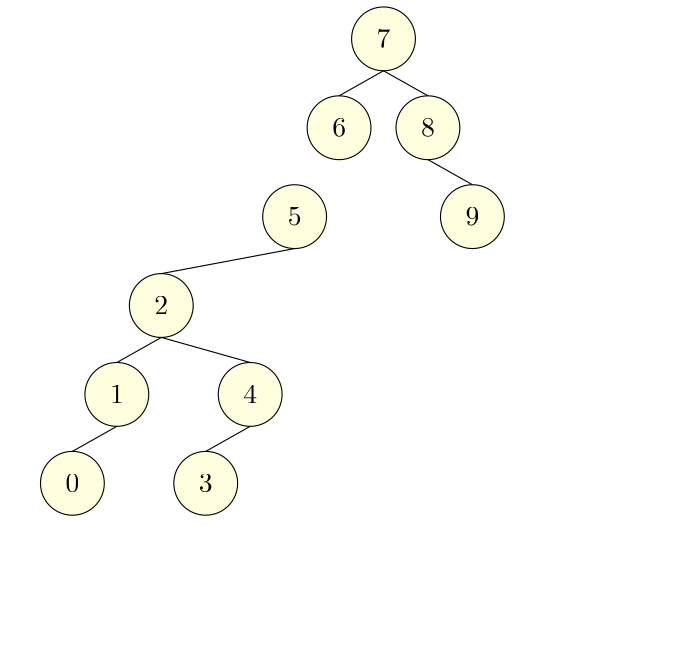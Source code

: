 <?xml version="1.0"?>
<!DOCTYPE ipe SYSTEM "ipe.dtd">
<ipe version="70010" creator="Ipe 7.0.10">
<info created="D:20101105075742" modified="D:20101124140557"/>
<ipestyle name="basic">
<symbol name="arrow/arc(spx)">
<path stroke="sym-stroke" fill="sym-stroke" pen="sym-pen">
0 0 m
-1 0.333 l
-1 -0.333 l
h
</path>
</symbol>
<symbol name="arrow/farc(spx)">
<path stroke="sym-stroke" fill="white" pen="sym-pen">
0 0 m
-1 0.333 l
-1 -0.333 l
h
</path>
</symbol>
<symbol name="mark/circle(sx)" transformations="translations">
<path fill="sym-stroke">
0.6 0 0 0.6 0 0 e
0.4 0 0 0.4 0 0 e
</path>
</symbol>
<symbol name="mark/disk(sx)" transformations="translations">
<path fill="sym-stroke">
0.6 0 0 0.6 0 0 e
</path>
</symbol>
<symbol name="mark/fdisk(sfx)" transformations="translations">
<group>
<path fill="sym-stroke" fillrule="eofill">
0.6 0 0 0.6 0 0 e
0.4 0 0 0.4 0 0 e
</path>
<path fill="sym-fill">
0.4 0 0 0.4 0 0 e
</path>
</group>
</symbol>
<symbol name="mark/box(sx)" transformations="translations">
<path fill="sym-stroke" fillrule="eofill">
-0.6 -0.6 m
0.6 -0.6 l
0.6 0.6 l
-0.6 0.6 l
h
-0.4 -0.4 m
0.4 -0.4 l
0.4 0.4 l
-0.4 0.4 l
h
</path>
</symbol>
<symbol name="mark/square(sx)" transformations="translations">
<path fill="sym-stroke">
-0.6 -0.6 m
0.6 -0.6 l
0.6 0.6 l
-0.6 0.6 l
h
</path>
</symbol>
<symbol name="mark/fsquare(sfx)" transformations="translations">
<group>
<path fill="sym-stroke" fillrule="eofill">
-0.6 -0.6 m
0.6 -0.6 l
0.6 0.6 l
-0.6 0.6 l
h
-0.4 -0.4 m
0.4 -0.4 l
0.4 0.4 l
-0.4 0.4 l
h
</path>
<path fill="sym-fill">
-0.4 -0.4 m
0.4 -0.4 l
0.4 0.4 l
-0.4 0.4 l
h
</path>
</group>
</symbol>
<symbol name="mark/cross(sx)" transformations="translations">
<group>
<path fill="sym-stroke">
-0.43 -0.57 m
0.57 0.43 l
0.43 0.57 l
-0.57 -0.43 l
h
</path>
<path fill="sym-stroke">
-0.43 0.57 m
0.57 -0.43 l
0.43 -0.57 l
-0.57 0.43 l
h
</path>
</group>
</symbol>
<symbol name="arrow/fnormal(spx)">
<path stroke="sym-stroke" fill="white" pen="sym-pen">
0 0 m
-1 0.333 l
-1 -0.333 l
h
</path>
</symbol>
<symbol name="arrow/pointed(spx)">
<path stroke="sym-stroke" fill="sym-stroke" pen="sym-pen">
0 0 m
-1 0.333 l
-0.8 0 l
-1 -0.333 l
h
</path>
</symbol>
<symbol name="arrow/fpointed(spx)">
<path stroke="sym-stroke" fill="white" pen="sym-pen">
0 0 m
-1 0.333 l
-0.8 0 l
-1 -0.333 l
h
</path>
</symbol>
<symbol name="arrow/linear(spx)">
<path stroke="sym-stroke" pen="sym-pen">
-1 0.333 m
0 0 l
-1 -0.333 l
</path>
</symbol>
<symbol name="arrow/fdouble(spx)">
<path stroke="sym-stroke" fill="white" pen="sym-pen">
0 0 m
-1 0.333 l
-1 -0.333 l
h
-1 0 m
-2 0.333 l
-2 -0.333 l
h
</path>
</symbol>
<symbol name="arrow/double(spx)">
<path stroke="sym-stroke" fill="sym-stroke" pen="sym-pen">
0 0 m
-1 0.333 l
-1 -0.333 l
h
-1 0 m
-2 0.333 l
-2 -0.333 l
h
</path>
</symbol>
<pen name="heavier" value="0.8"/>
<pen name="fat" value="1.2"/>
<pen name="ultrafat" value="2"/>
<symbolsize name="large" value="5"/>
<symbolsize name="small" value="2"/>
<symbolsize name="tiny" value="1.1"/>
<arrowsize name="large" value="10"/>
<arrowsize name="small" value="5"/>
<arrowsize name="tiny" value="3"/>
<color name="red" value="1 0 0"/>
<color name="green" value="0 1 0"/>
<color name="blue" value="0 0 1"/>
<color name="yellow" value="1 1 0"/>
<color name="orange" value="1 0.647 0"/>
<color name="gold" value="1 0.843 0"/>
<color name="purple" value="0.627 0.125 0.941"/>
<color name="gray" value="0.745"/>
<color name="brown" value="0.647 0.165 0.165"/>
<color name="navy" value="0 0 0.502"/>
<color name="pink" value="1 0.753 0.796"/>
<color name="seagreen" value="0.18 0.545 0.341"/>
<color name="turquoise" value="0.251 0.878 0.816"/>
<color name="violet" value="0.933 0.51 0.933"/>
<color name="darkblue" value="0 0 0.545"/>
<color name="darkcyan" value="0 0.545 0.545"/>
<color name="darkgray" value="0.663"/>
<color name="darkgreen" value="0 0.392 0"/>
<color name="darkmagenta" value="0.545 0 0.545"/>
<color name="darkorange" value="1 0.549 0"/>
<color name="darkred" value="0.545 0 0"/>
<color name="lightblue" value="0.678 0.847 0.902"/>
<color name="lightcyan" value="0.878 1 1"/>
<color name="lightgray" value="0.827"/>
<color name="lightgreen" value="0.565 0.933 0.565"/>
<color name="lightyellow" value="1 1 0.878"/>
<dashstyle name="dashed" value="[4] 0"/>
<dashstyle name="dotted" value="[1 3] 0"/>
<dashstyle name="dash dotted" value="[4 2 1 2] 0"/>
<dashstyle name="dash dot dotted" value="[4 2 1 2 1 2] 0"/>
<textsize name="large" value="\large"/>
<textsize name="Large" value="\Large"/>
<textsize name="LARGE" value="\LARGE"/>
<textsize name="huge" value="\huge"/>
<textsize name="Huge" value="\Huge"/>
<textsize name="small" value="\small"/>
<textsize name="footnote" value="\footnotesize"/>
<textsize name="tiny" value="\tiny"/>
<textstyle name="center" begin="\begin{center}" end="\end{center}"/>
<textstyle name="itemize" begin="\begin{itemize}" end="\end{itemize}"/>
<textstyle name="item" begin="\begin{itemize}\item{}" end="\end{itemize}"/>
<gridsize name="4 pts" value="4"/>
<gridsize name="8 pts (~3 mm)" value="8"/>
<gridsize name="16 pts (~6 mm)" value="16"/>
<gridsize name="32 pts (~12 mm)" value="32"/>
<gridsize name="10 pts (~3.5 mm)" value="10"/>
<gridsize name="20 pts (~7 mm)" value="20"/>
<gridsize name="14 pts (~5 mm)" value="14"/>
<gridsize name="28 pts (~10 mm)" value="28"/>
<gridsize name="56 pts (~20 mm)" value="56"/>
<anglesize name="90 deg" value="90"/>
<anglesize name="60 deg" value="60"/>
<anglesize name="45 deg" value="45"/>
<anglesize name="30 deg" value="30"/>
<anglesize name="22.5 deg" value="22.5"/>
<tiling name="falling" angle="-60" step="4" width="1"/>
<tiling name="rising" angle="30" step="4" width="1"/>
</ipestyle>
<page>
<layer name="alpha"/>
<layer name="beta"/>
<layer name="gamma"/>
<layer name="delta"/>
<layer name="epsilon"/>
<layer name="zeta"/>
<layer name="eta"/>
<layer name="theta"/>
<layer name="iota"/>
<layer name="kappa"/>
<layer name="lambda"/>
<layer name="mu"/>
<layer name="nu"/>
<layer name="xi"/>
<view layers="alpha zeta" active="alpha"/>
<view layers="alpha beta zeta" active="theta"/>
<view layers="alpha gamma zeta theta" active="alpha"/>
<view layers="alpha gamma delta zeta theta" active="delta"/>
<view layers="alpha gamma delta zeta theta iota" active="iota"/>
<view layers="alpha gamma delta zeta theta kappa" active="kappa"/>
<view layers="alpha gamma delta zeta theta lambda" active="lambda"/>
<view layers="alpha gamma delta zeta theta mu" active="mu"/>
<view layers="alpha gamma delta zeta theta mu nu" active="nu"/>
<view layers="alpha theta xi" active="xi"/>
<group layer="zeta" matrix="1 0 0 1 0 -96">
<use matrix="1 0 0 1 -100.796 -54.578" name="mark/disk(sx)" pos="276.796 310.578" size="normal" stroke="white"/>
<use matrix="1 0 0 1 -100.796 -54.578" name="mark/disk(sx)" pos="276.796 287.6" size="normal" stroke="white"/>
<path matrix="1 0 0 1 -100.796 -54.578" stroke="black" fill="lightyellow">
11.489 0 0 11.489 276.796 299.089 e
</path>
<text matrix="1 0 0 1 -37.1861 20.3008" transformations="translations" pos="213.186 221" stroke="black" type="label" halign="center" valign="baseline">$0$</text>
</group>
<group matrix="1 0 0 1 0 -32">
<group matrix="1 0 0 1 -68.796 -54.578">
<use name="mark/disk(sx)" pos="276.796 310.578" size="normal" stroke="white"/>
<use name="mark/disk(sx)" pos="276.796 287.6" size="normal" stroke="white"/>
<path stroke="black" fill="lightyellow">
11.489 0 0 11.489 276.796 299.089 e
</path>
</group>
<text matrix="1 0 0 1 -5.1861 20.3008" transformations="translations" pos="213.186 221" stroke="black" type="label" halign="center" valign="baseline">$2$</text>
</group>
<group matrix="1 0 0 1 0 -64">
<group matrix="1 0 0 1 -36.796 -54.578">
<use name="mark/disk(sx)" pos="276.796 310.578" size="normal" stroke="white"/>
<use name="mark/disk(sx)" pos="276.796 287.6" size="normal" stroke="white"/>
<path stroke="black" fill="lightyellow">
11.489 0 0 11.489 276.796 299.089 e
</path>
</group>
<text matrix="1 0 0 1 26.8139 20.3008" transformations="translations" pos="213.186 221" stroke="black" type="label" halign="center" valign="baseline">$4$</text>
</group>
<group layer="alpha" matrix="1 0 0 1 0 32">
<group matrix="1 0 0 1 -4.796 -54.578">
<use name="mark/disk(sx)" pos="276.796 310.578" size="normal" stroke="white"/>
<use name="mark/disk(sx)" pos="276.796 287.6" size="normal" stroke="white"/>
<path stroke="black" fill="lightyellow">
11.489 0 0 11.489 276.796 299.089 e
</path>
</group>
<text matrix="1 0 0 1 58.8139 20.3008" transformations="translations" pos="213.186 221" stroke="black" type="label" halign="center" valign="baseline">$6$</text>
</group>
<group matrix="1 0 0 1 0 32">
<group matrix="1 0 0 1 27.204 -54.578">
<use name="mark/disk(sx)" pos="276.796 310.578" size="normal" stroke="white"/>
<use name="mark/disk(sx)" pos="276.796 287.6" size="normal" stroke="white"/>
<path stroke="black" fill="lightyellow">
11.489 0 0 11.489 276.796 299.089 e
</path>
</group>
<text matrix="1 0 0 1 90.8139 20.3008" transformations="translations" pos="213.186 221" stroke="black" type="label" halign="center" valign="baseline">$8$</text>
</group>
<group layer="zeta" matrix="1 0 0 1 0 -96">
<use matrix="1 0 0 1 -84.796 -22.578" name="mark/disk(sx)" pos="276.796 310.578" size="normal" stroke="white"/>
<use matrix="1 0 0 1 -84.796 -22.578" name="mark/disk(sx)" pos="276.796 287.6" size="normal" stroke="white"/>
<path matrix="1 0 0 1 -84.796 -22.578" stroke="black" fill="lightyellow">
11.489 0 0 11.489 276.796 299.089 e
</path>
<text matrix="1 0 0 1 -21.1861 52.3008" transformations="translations" pos="213.186 221" stroke="black" type="label" halign="center" valign="baseline">$1$</text>
</group>
<group matrix="1 0 0 1 0 -32">
<group matrix="1 0 0 1 -20.796 -22.578">
<use name="mark/disk(sx)" pos="276.796 310.578" size="normal" stroke="white"/>
<use name="mark/disk(sx)" pos="276.796 287.6" size="normal" stroke="white"/>
<path stroke="black" fill="lightyellow">
11.489 0 0 11.489 276.796 299.089 e
</path>
</group>
<text matrix="1 0 0 1 42.8139 52.3008" transformations="translations" pos="213.186 221" stroke="black" type="label" halign="center" valign="baseline">$5$</text>
</group>
<group matrix="1 0 0 1 0 -160">
<group matrix="1 0 0 1 -52.796 9.422">
<use name="mark/disk(sx)" pos="276.796 310.578" size="normal" stroke="white"/>
<use name="mark/disk(sx)" pos="276.796 287.6" size="normal" stroke="white"/>
<path stroke="black" fill="lightyellow">
11.489 0 0 11.489 276.796 299.089 e
</path>
</group>
<text matrix="1 0 0 1 10.8139 84.3008" transformations="translations" pos="213.186 221" stroke="black" type="label" halign="center" valign="baseline">$3$</text>
</group>
<group layer="alpha" matrix="1 0 0 1 0 -32">
<group matrix="1 0 0 1 43.204 -22.578">
<use name="mark/disk(sx)" pos="276.796 310.578" size="normal" stroke="white"/>
<use name="mark/disk(sx)" pos="276.796 287.6" size="normal" stroke="white"/>
<path stroke="black" fill="lightyellow">
11.489 0 0 11.489 276.796 299.089 e
</path>
</group>
<text matrix="1 0 0 1 106.814 52.3008" transformations="translations" pos="213.186 221" stroke="black" type="label" halign="center" valign="baseline">$9$</text>
</group>
<group matrix="1 0 0 1 0 -32">
<group>
<group matrix="1 0 0 1 11.204 41.422">
<use name="mark/disk(sx)" pos="276.796 310.578" size="normal" stroke="white"/>
<use name="mark/disk(sx)" pos="276.796 287.6" size="normal" stroke="white"/>
<path stroke="black" fill="lightyellow">
11.489 0 0 11.489 276.796 299.089 e
</path>
</group>
<text matrix="1 0 0 1 74.8139 116.301" transformations="translations" pos="213.186 221" stroke="black" type="label" halign="center" valign="baseline">$7$</text>
</group>
</group>
<path layer="zeta" stroke="black" fill="lightyellow">
256 233.022 m
208 224 l
</path>
<path stroke="black" fill="lightyellow">
208 201.022 m
240 192 l
</path>
<path stroke="black" fill="lightyellow">
208 201.022 m
192 192 l
</path>
<path stroke="black" fill="lightyellow">
192 169.022 m
176 160 l
</path>
<path stroke="black" fill="lightyellow">
240 169.022 m
224 160 l
</path>
<group layer="beta">
<group matrix="1 0 0 1 107.204 -54.578">
<use name="mark/disk(sx)" pos="276.796 310.578" size="normal" stroke="white"/>
<use name="mark/disk(sx)" pos="276.796 287.6" size="normal" stroke="white"/>
<path stroke="black" fill="lightblue">
11.489 0 0 11.489 276.796 299.089 e
</path>
</group>
<text matrix="1 0 0 1 170.814 20.3008" transformations="translations" pos="213.186 221" stroke="black" type="label" halign="center" valign="baseline">$3.5$</text>
</group>
<group layer="gamma" matrix="1 0 0 1 -144 -128">
<group matrix="1 0 0 1 107.204 -54.578">
<use name="mark/disk(sx)" pos="276.796 310.578" size="normal" stroke="white"/>
<use name="mark/disk(sx)" pos="276.796 287.6" size="normal" stroke="white"/>
<path stroke="black" fill="lightblue">
11.489 0 0 11.489 276.796 299.089 e
</path>
</group>
<text matrix="1 0 0 1 170.814 20.3008" transformations="translations" pos="213.186 221" stroke="black" type="label" halign="center" valign="baseline">$3.5$</text>
</group>
<path stroke="black" fill="lightyellow">
224 137.022 m
240 128 l
</path>
<text layer="eta" matrix="1 0 0 1 -32 0" transformations="translations" pos="336 240" stroke="black" type="label" valign="baseline">$n=q=10$</text>
<text layer="theta" matrix="1 0 0 1 -160 32" transformations="translations" pos="336 240" stroke="black" type="label" valign="baseline">$n=q=11$</text>
<path layer="alpha" stroke="black">
272 288 m
288 297.022 l
</path>
<path stroke="black">
288 297.022 m
304 288 l
</path>
<path stroke="black">
304 265.022 m
320 256 l
</path>
<text layer="delta" transformations="translations" pos="272 112" stroke="black" type="label" valign="baseline">$d=6 &gt; \log_{3/2} q = 5.913$</text>
<path layer="iota" stroke="black">
227.711 168.379
197.63 146.892
186.886 100.159
225.025 85.1184
278.204 92.6387
241.677 167.304 u
</path>
<text transformations="translations" pos="263.701 149.041" stroke="black" type="label" valign="baseline">$\frac{1}{2}\le \frac{2}{3}$</text>
<path layer="kappa" stroke="black">
225.025 199.534
199.241 149.578
192.258 95.3245
250.272 89.9529
269.073 101.233
270.684 196.848
242.214 206.517 u
</path>
<text transformations="translations" pos="281.964 180.196" stroke="black" type="label" valign="baseline">$\frac{2}{3}\le\frac{2}{3}$</text>
<path layer="lambda" stroke="black">
210.522 232.838
173.457 213.501
145.525 153.875
155.194 107.679
252.958 83.5069
267.461 98.5475
270.147 198.46
214.282 236.599 u
</path>
<text transformations="translations" pos="269.073 202.22" stroke="black" type="label" valign="baseline">$\frac{3}{6}\le\frac{2}{3}$</text>
<path layer="mu" stroke="black">
250.272 263.457
175.069 231.227
149.285 170.527
148.748 115.2
200.853 92.1015
263.164 95.3245
271.221 129.166
281.964 262.382 u
</path>
<text transformations="translations" pos="285.187 209.203" stroke="black" type="label" valign="baseline">$\frac{5}{6} &gt; \frac{2}{3}$</text>
<text layer="nu" transformations="translations" pos="297.542 204.906" stroke="black" type="label" valign="baseline">SCAPEGOAT!</text>
<path stroke="black" arrow="normal/normal">
297.542 204.906 m
285.187 209.203
265.85 233.913 s
</path>
<group layer="xi" matrix="1 0 0 1 48 -64">
<use matrix="1 0 0 1 -100.796 -54.578" name="mark/disk(sx)" pos="276.796 310.578" size="normal" stroke="white"/>
<use matrix="1 0 0 1 -100.796 -54.578" name="mark/disk(sx)" pos="276.796 287.6" size="normal" stroke="white"/>
<path matrix="1 0 0 1 -100.796 -54.578" stroke="black" fill="lightyellow">
11.489 0 0 11.489 276.796 299.089 e
</path>
<text matrix="1 0 0 1 -37.1861 20.3008" transformations="translations" pos="213.186 221" stroke="black" type="label" halign="center" valign="baseline">$0$</text>
</group>
<group matrix="1 0 0 1 48 0">
<group matrix="1 0 0 1 -68.796 -54.578">
<use name="mark/disk(sx)" pos="276.796 310.578" size="normal" stroke="white"/>
<use name="mark/disk(sx)" pos="276.796 287.6" size="normal" stroke="white"/>
<path stroke="black" fill="lightyellow">
11.489 0 0 11.489 276.796 299.089 e
</path>
</group>
<text matrix="1 0 0 1 -5.1861 20.3008" transformations="translations" pos="213.186 221" stroke="black" type="label" halign="center" valign="baseline">$2$</text>
</group>
<group matrix="1 0 0 1 48 -32">
<group matrix="1 0 0 1 -36.796 -54.578">
<use name="mark/disk(sx)" pos="276.796 310.578" size="normal" stroke="white"/>
<use name="mark/disk(sx)" pos="276.796 287.6" size="normal" stroke="white"/>
<path stroke="black" fill="lightyellow">
11.489 0 0 11.489 276.796 299.089 e
</path>
</group>
<text matrix="1 0 0 1 26.8139 20.3008" transformations="translations" pos="213.186 221" stroke="black" type="label" halign="center" valign="baseline">$4$</text>
</group>
<group matrix="1 0 0 1 48 -64">
<use matrix="1 0 0 1 -84.796 -22.578" name="mark/disk(sx)" pos="276.796 310.578" size="normal" stroke="white"/>
<use matrix="1 0 0 1 -84.796 -22.578" name="mark/disk(sx)" pos="276.796 287.6" size="normal" stroke="white"/>
<path matrix="1 0 0 1 -84.796 -22.578" stroke="black" fill="lightyellow">
11.489 0 0 11.489 276.796 299.089 e
</path>
<text matrix="1 0 0 1 -21.1861 52.3008" transformations="translations" pos="213.186 221" stroke="black" type="label" halign="center" valign="baseline">$1$</text>
</group>
<group matrix="1 0 0 1 48 -96">
<group matrix="1 0 0 1 -20.796 -22.578">
<use name="mark/disk(sx)" pos="276.796 310.578" size="normal" stroke="white"/>
<use name="mark/disk(sx)" pos="276.796 287.6" size="normal" stroke="white"/>
<path stroke="black" fill="lightyellow">
11.489 0 0 11.489 276.796 299.089 e
</path>
</group>
<text matrix="1 0 0 1 42.8139 52.3008" transformations="translations" pos="213.186 221" stroke="black" type="label" halign="center" valign="baseline">$5$</text>
</group>
<group matrix="1 0 0 1 48 -128">
<group matrix="1 0 0 1 -52.796 9.422">
<use name="mark/disk(sx)" pos="276.796 310.578" size="normal" stroke="white"/>
<use name="mark/disk(sx)" pos="276.796 287.6" size="normal" stroke="white"/>
<path stroke="black" fill="lightyellow">
11.489 0 0 11.489 276.796 299.089 e
</path>
</group>
<text matrix="1 0 0 1 10.8139 84.3008" transformations="translations" pos="213.186 221" stroke="black" type="label" halign="center" valign="baseline">$3$</text>
</group>
<path stroke="black">
256 233.022 m
240 224 l
</path>
<path stroke="black">
256 233.022 m
288 224 l
</path>
<path stroke="black">
240 201.022 m
224 192 l
</path>
<path stroke="black">
288 201.022 m
272 192 l
</path>
<path stroke="black">
288 201.022 m
304 192 l
</path>
<path stroke="black">
272 265.022 m
256 256 l
</path>
</page>
</ipe>
